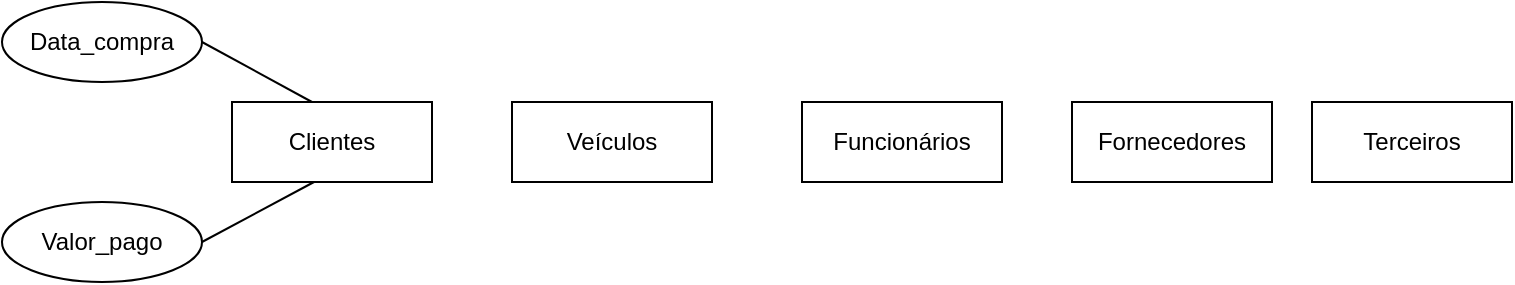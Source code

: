 <mxfile version="15.9.6" type="github">
  <diagram id="R2lEEEUBdFMjLlhIrx00" name="Page-1">
    <mxGraphModel dx="1038" dy="564" grid="1" gridSize="10" guides="1" tooltips="1" connect="1" arrows="1" fold="1" page="1" pageScale="1" pageWidth="850" pageHeight="1100" math="0" shadow="0" extFonts="Permanent Marker^https://fonts.googleapis.com/css?family=Permanent+Marker">
      <root>
        <mxCell id="0" />
        <mxCell id="1" parent="0" />
        <mxCell id="UpK-_f2_bz4NrfLUHzfi-22" value="Veículos" style="whiteSpace=wrap;html=1;align=center;" vertex="1" parent="1">
          <mxGeometry x="303" y="90" width="100" height="40" as="geometry" />
        </mxCell>
        <mxCell id="UpK-_f2_bz4NrfLUHzfi-23" value="Funcionários" style="whiteSpace=wrap;html=1;align=center;" vertex="1" parent="1">
          <mxGeometry x="448" y="90" width="100" height="40" as="geometry" />
        </mxCell>
        <mxCell id="UpK-_f2_bz4NrfLUHzfi-24" value="&lt;div&gt;Fornecedores&lt;/div&gt;" style="whiteSpace=wrap;html=1;align=center;" vertex="1" parent="1">
          <mxGeometry x="583" y="90" width="100" height="40" as="geometry" />
        </mxCell>
        <mxCell id="UpK-_f2_bz4NrfLUHzfi-25" value="Terceiros" style="whiteSpace=wrap;html=1;align=center;" vertex="1" parent="1">
          <mxGeometry x="703" y="90" width="100" height="40" as="geometry" />
        </mxCell>
        <mxCell id="UpK-_f2_bz4NrfLUHzfi-26" value="Clientes" style="whiteSpace=wrap;html=1;align=center;" vertex="1" parent="1">
          <mxGeometry x="163" y="90" width="100" height="40" as="geometry" />
        </mxCell>
        <mxCell id="UpK-_f2_bz4NrfLUHzfi-27" value="Data_compra" style="ellipse;whiteSpace=wrap;html=1;align=center;" vertex="1" parent="1">
          <mxGeometry x="48" y="40" width="100" height="40" as="geometry" />
        </mxCell>
        <mxCell id="UpK-_f2_bz4NrfLUHzfi-28" value="Valor_pago" style="ellipse;whiteSpace=wrap;html=1;align=center;" vertex="1" parent="1">
          <mxGeometry x="48" y="140" width="100" height="40" as="geometry" />
        </mxCell>
        <mxCell id="UpK-_f2_bz4NrfLUHzfi-30" value="" style="endArrow=none;html=1;rounded=0;entryX=0.4;entryY=0;entryDx=0;entryDy=0;entryPerimeter=0;exitX=1;exitY=0.5;exitDx=0;exitDy=0;" edge="1" parent="1" source="UpK-_f2_bz4NrfLUHzfi-27" target="UpK-_f2_bz4NrfLUHzfi-26">
          <mxGeometry relative="1" as="geometry">
            <mxPoint x="203" y="40" as="sourcePoint" />
            <mxPoint x="363" y="40" as="targetPoint" />
          </mxGeometry>
        </mxCell>
        <mxCell id="UpK-_f2_bz4NrfLUHzfi-35" value="" style="endArrow=none;html=1;rounded=0;entryX=1;entryY=0.5;entryDx=0;entryDy=0;exitX=0.41;exitY=1;exitDx=0;exitDy=0;exitPerimeter=0;" edge="1" parent="1" source="UpK-_f2_bz4NrfLUHzfi-26" target="UpK-_f2_bz4NrfLUHzfi-28">
          <mxGeometry relative="1" as="geometry">
            <mxPoint x="212.5" y="130" as="sourcePoint" />
            <mxPoint x="212.5" y="180" as="targetPoint" />
          </mxGeometry>
        </mxCell>
      </root>
    </mxGraphModel>
  </diagram>
</mxfile>
